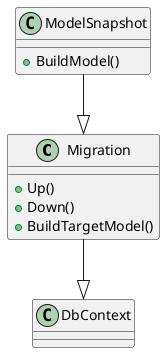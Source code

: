@startuml PM_Model_DesignPattern_Migration
' PM: Design Pattern Migration Model
class Migration {
    +Up()
    +Down()
    +BuildTargetModel()
}
class ModelSnapshot {
    +BuildModel()
}

ModelSnapshot --|> Migration
Migration --|> DbContext
@enduml